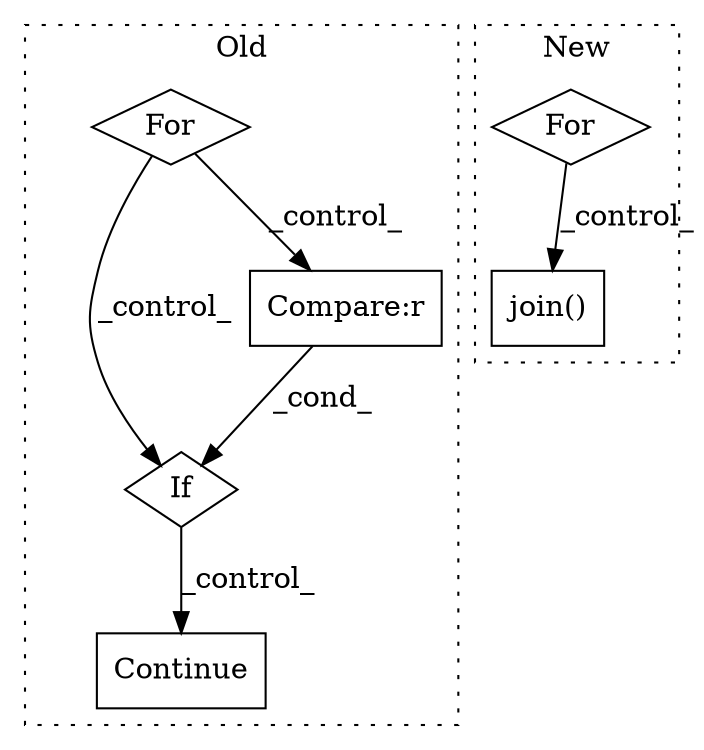 digraph G {
subgraph cluster0 {
1 [label="Continue" a="43" s="617" l="8" shape="box"];
3 [label="If" a="96" s="582" l="3" shape="diamond"];
4 [label="Compare:r" a="40" s="585" l="18" shape="box"];
5 [label="For" a="107" s="545,572" l="4,10" shape="diamond"];
label = "Old";
style="dotted";
}
subgraph cluster1 {
2 [label="join()" a="75" s="917" l="8" shape="box"];
6 [label="For" a="107" s="891,907" l="4,10" shape="diamond"];
label = "New";
style="dotted";
}
3 -> 1 [label="_control_"];
4 -> 3 [label="_cond_"];
5 -> 3 [label="_control_"];
5 -> 4 [label="_control_"];
6 -> 2 [label="_control_"];
}
